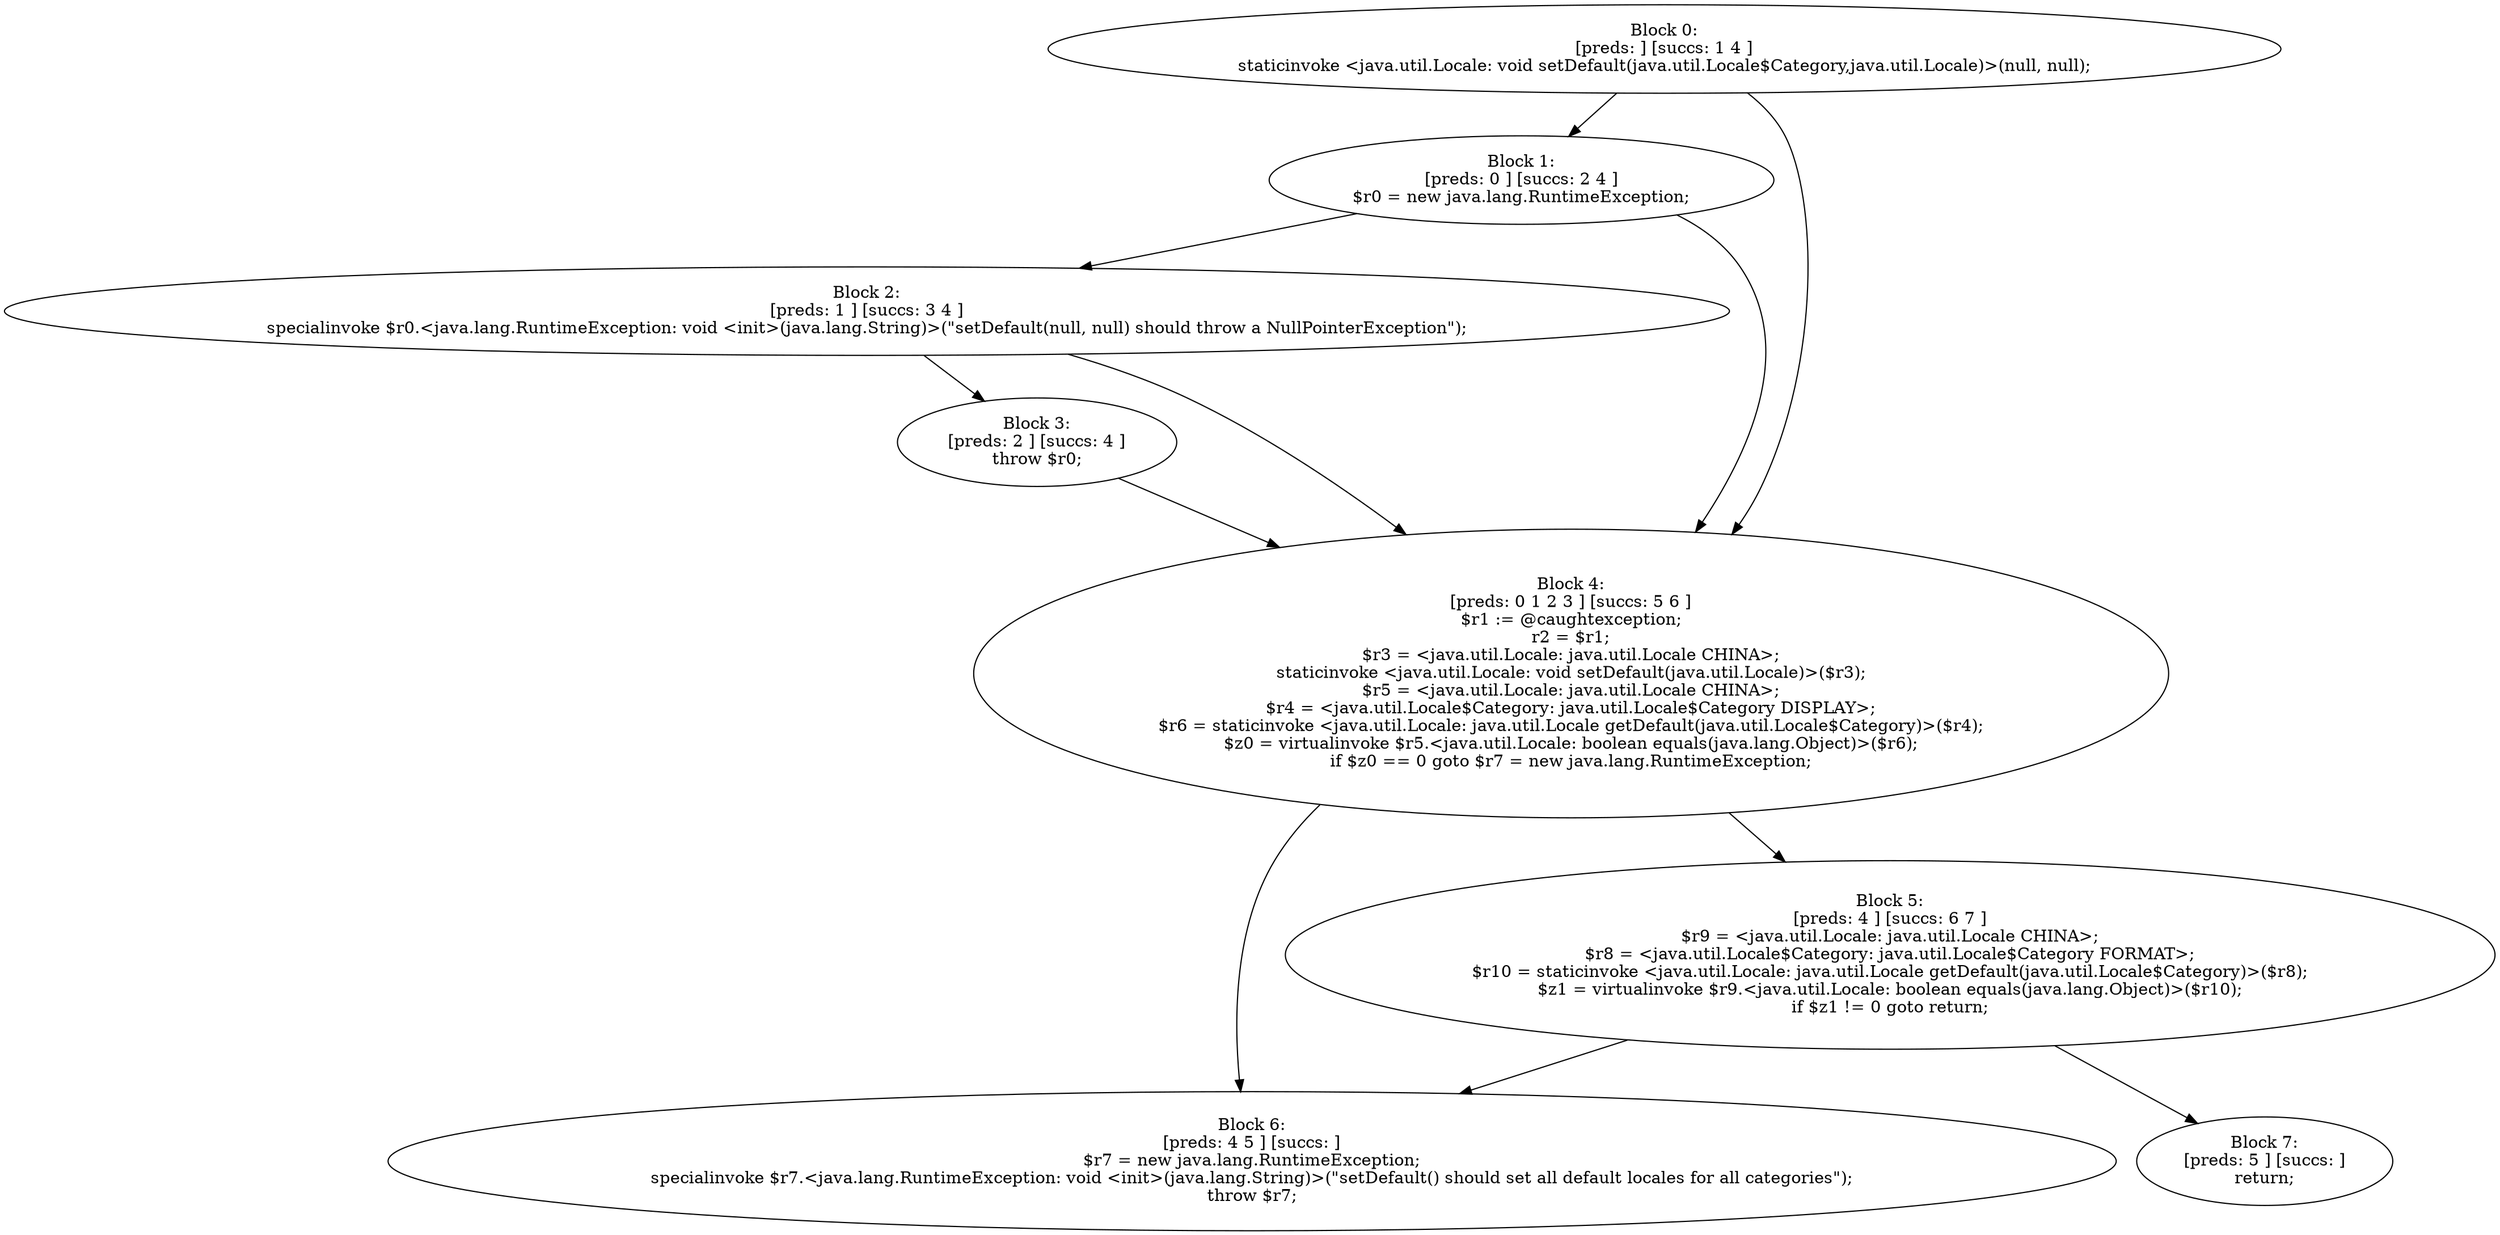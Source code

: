 digraph "unitGraph" {
    "Block 0:
[preds: ] [succs: 1 4 ]
staticinvoke <java.util.Locale: void setDefault(java.util.Locale$Category,java.util.Locale)>(null, null);
"
    "Block 1:
[preds: 0 ] [succs: 2 4 ]
$r0 = new java.lang.RuntimeException;
"
    "Block 2:
[preds: 1 ] [succs: 3 4 ]
specialinvoke $r0.<java.lang.RuntimeException: void <init>(java.lang.String)>(\"setDefault(null, null) should throw a NullPointerException\");
"
    "Block 3:
[preds: 2 ] [succs: 4 ]
throw $r0;
"
    "Block 4:
[preds: 0 1 2 3 ] [succs: 5 6 ]
$r1 := @caughtexception;
r2 = $r1;
$r3 = <java.util.Locale: java.util.Locale CHINA>;
staticinvoke <java.util.Locale: void setDefault(java.util.Locale)>($r3);
$r5 = <java.util.Locale: java.util.Locale CHINA>;
$r4 = <java.util.Locale$Category: java.util.Locale$Category DISPLAY>;
$r6 = staticinvoke <java.util.Locale: java.util.Locale getDefault(java.util.Locale$Category)>($r4);
$z0 = virtualinvoke $r5.<java.util.Locale: boolean equals(java.lang.Object)>($r6);
if $z0 == 0 goto $r7 = new java.lang.RuntimeException;
"
    "Block 5:
[preds: 4 ] [succs: 6 7 ]
$r9 = <java.util.Locale: java.util.Locale CHINA>;
$r8 = <java.util.Locale$Category: java.util.Locale$Category FORMAT>;
$r10 = staticinvoke <java.util.Locale: java.util.Locale getDefault(java.util.Locale$Category)>($r8);
$z1 = virtualinvoke $r9.<java.util.Locale: boolean equals(java.lang.Object)>($r10);
if $z1 != 0 goto return;
"
    "Block 6:
[preds: 4 5 ] [succs: ]
$r7 = new java.lang.RuntimeException;
specialinvoke $r7.<java.lang.RuntimeException: void <init>(java.lang.String)>(\"setDefault() should set all default locales for all categories\");
throw $r7;
"
    "Block 7:
[preds: 5 ] [succs: ]
return;
"
    "Block 0:
[preds: ] [succs: 1 4 ]
staticinvoke <java.util.Locale: void setDefault(java.util.Locale$Category,java.util.Locale)>(null, null);
"->"Block 1:
[preds: 0 ] [succs: 2 4 ]
$r0 = new java.lang.RuntimeException;
";
    "Block 0:
[preds: ] [succs: 1 4 ]
staticinvoke <java.util.Locale: void setDefault(java.util.Locale$Category,java.util.Locale)>(null, null);
"->"Block 4:
[preds: 0 1 2 3 ] [succs: 5 6 ]
$r1 := @caughtexception;
r2 = $r1;
$r3 = <java.util.Locale: java.util.Locale CHINA>;
staticinvoke <java.util.Locale: void setDefault(java.util.Locale)>($r3);
$r5 = <java.util.Locale: java.util.Locale CHINA>;
$r4 = <java.util.Locale$Category: java.util.Locale$Category DISPLAY>;
$r6 = staticinvoke <java.util.Locale: java.util.Locale getDefault(java.util.Locale$Category)>($r4);
$z0 = virtualinvoke $r5.<java.util.Locale: boolean equals(java.lang.Object)>($r6);
if $z0 == 0 goto $r7 = new java.lang.RuntimeException;
";
    "Block 1:
[preds: 0 ] [succs: 2 4 ]
$r0 = new java.lang.RuntimeException;
"->"Block 2:
[preds: 1 ] [succs: 3 4 ]
specialinvoke $r0.<java.lang.RuntimeException: void <init>(java.lang.String)>(\"setDefault(null, null) should throw a NullPointerException\");
";
    "Block 1:
[preds: 0 ] [succs: 2 4 ]
$r0 = new java.lang.RuntimeException;
"->"Block 4:
[preds: 0 1 2 3 ] [succs: 5 6 ]
$r1 := @caughtexception;
r2 = $r1;
$r3 = <java.util.Locale: java.util.Locale CHINA>;
staticinvoke <java.util.Locale: void setDefault(java.util.Locale)>($r3);
$r5 = <java.util.Locale: java.util.Locale CHINA>;
$r4 = <java.util.Locale$Category: java.util.Locale$Category DISPLAY>;
$r6 = staticinvoke <java.util.Locale: java.util.Locale getDefault(java.util.Locale$Category)>($r4);
$z0 = virtualinvoke $r5.<java.util.Locale: boolean equals(java.lang.Object)>($r6);
if $z0 == 0 goto $r7 = new java.lang.RuntimeException;
";
    "Block 2:
[preds: 1 ] [succs: 3 4 ]
specialinvoke $r0.<java.lang.RuntimeException: void <init>(java.lang.String)>(\"setDefault(null, null) should throw a NullPointerException\");
"->"Block 3:
[preds: 2 ] [succs: 4 ]
throw $r0;
";
    "Block 2:
[preds: 1 ] [succs: 3 4 ]
specialinvoke $r0.<java.lang.RuntimeException: void <init>(java.lang.String)>(\"setDefault(null, null) should throw a NullPointerException\");
"->"Block 4:
[preds: 0 1 2 3 ] [succs: 5 6 ]
$r1 := @caughtexception;
r2 = $r1;
$r3 = <java.util.Locale: java.util.Locale CHINA>;
staticinvoke <java.util.Locale: void setDefault(java.util.Locale)>($r3);
$r5 = <java.util.Locale: java.util.Locale CHINA>;
$r4 = <java.util.Locale$Category: java.util.Locale$Category DISPLAY>;
$r6 = staticinvoke <java.util.Locale: java.util.Locale getDefault(java.util.Locale$Category)>($r4);
$z0 = virtualinvoke $r5.<java.util.Locale: boolean equals(java.lang.Object)>($r6);
if $z0 == 0 goto $r7 = new java.lang.RuntimeException;
";
    "Block 3:
[preds: 2 ] [succs: 4 ]
throw $r0;
"->"Block 4:
[preds: 0 1 2 3 ] [succs: 5 6 ]
$r1 := @caughtexception;
r2 = $r1;
$r3 = <java.util.Locale: java.util.Locale CHINA>;
staticinvoke <java.util.Locale: void setDefault(java.util.Locale)>($r3);
$r5 = <java.util.Locale: java.util.Locale CHINA>;
$r4 = <java.util.Locale$Category: java.util.Locale$Category DISPLAY>;
$r6 = staticinvoke <java.util.Locale: java.util.Locale getDefault(java.util.Locale$Category)>($r4);
$z0 = virtualinvoke $r5.<java.util.Locale: boolean equals(java.lang.Object)>($r6);
if $z0 == 0 goto $r7 = new java.lang.RuntimeException;
";
    "Block 4:
[preds: 0 1 2 3 ] [succs: 5 6 ]
$r1 := @caughtexception;
r2 = $r1;
$r3 = <java.util.Locale: java.util.Locale CHINA>;
staticinvoke <java.util.Locale: void setDefault(java.util.Locale)>($r3);
$r5 = <java.util.Locale: java.util.Locale CHINA>;
$r4 = <java.util.Locale$Category: java.util.Locale$Category DISPLAY>;
$r6 = staticinvoke <java.util.Locale: java.util.Locale getDefault(java.util.Locale$Category)>($r4);
$z0 = virtualinvoke $r5.<java.util.Locale: boolean equals(java.lang.Object)>($r6);
if $z0 == 0 goto $r7 = new java.lang.RuntimeException;
"->"Block 5:
[preds: 4 ] [succs: 6 7 ]
$r9 = <java.util.Locale: java.util.Locale CHINA>;
$r8 = <java.util.Locale$Category: java.util.Locale$Category FORMAT>;
$r10 = staticinvoke <java.util.Locale: java.util.Locale getDefault(java.util.Locale$Category)>($r8);
$z1 = virtualinvoke $r9.<java.util.Locale: boolean equals(java.lang.Object)>($r10);
if $z1 != 0 goto return;
";
    "Block 4:
[preds: 0 1 2 3 ] [succs: 5 6 ]
$r1 := @caughtexception;
r2 = $r1;
$r3 = <java.util.Locale: java.util.Locale CHINA>;
staticinvoke <java.util.Locale: void setDefault(java.util.Locale)>($r3);
$r5 = <java.util.Locale: java.util.Locale CHINA>;
$r4 = <java.util.Locale$Category: java.util.Locale$Category DISPLAY>;
$r6 = staticinvoke <java.util.Locale: java.util.Locale getDefault(java.util.Locale$Category)>($r4);
$z0 = virtualinvoke $r5.<java.util.Locale: boolean equals(java.lang.Object)>($r6);
if $z0 == 0 goto $r7 = new java.lang.RuntimeException;
"->"Block 6:
[preds: 4 5 ] [succs: ]
$r7 = new java.lang.RuntimeException;
specialinvoke $r7.<java.lang.RuntimeException: void <init>(java.lang.String)>(\"setDefault() should set all default locales for all categories\");
throw $r7;
";
    "Block 5:
[preds: 4 ] [succs: 6 7 ]
$r9 = <java.util.Locale: java.util.Locale CHINA>;
$r8 = <java.util.Locale$Category: java.util.Locale$Category FORMAT>;
$r10 = staticinvoke <java.util.Locale: java.util.Locale getDefault(java.util.Locale$Category)>($r8);
$z1 = virtualinvoke $r9.<java.util.Locale: boolean equals(java.lang.Object)>($r10);
if $z1 != 0 goto return;
"->"Block 6:
[preds: 4 5 ] [succs: ]
$r7 = new java.lang.RuntimeException;
specialinvoke $r7.<java.lang.RuntimeException: void <init>(java.lang.String)>(\"setDefault() should set all default locales for all categories\");
throw $r7;
";
    "Block 5:
[preds: 4 ] [succs: 6 7 ]
$r9 = <java.util.Locale: java.util.Locale CHINA>;
$r8 = <java.util.Locale$Category: java.util.Locale$Category FORMAT>;
$r10 = staticinvoke <java.util.Locale: java.util.Locale getDefault(java.util.Locale$Category)>($r8);
$z1 = virtualinvoke $r9.<java.util.Locale: boolean equals(java.lang.Object)>($r10);
if $z1 != 0 goto return;
"->"Block 7:
[preds: 5 ] [succs: ]
return;
";
}
